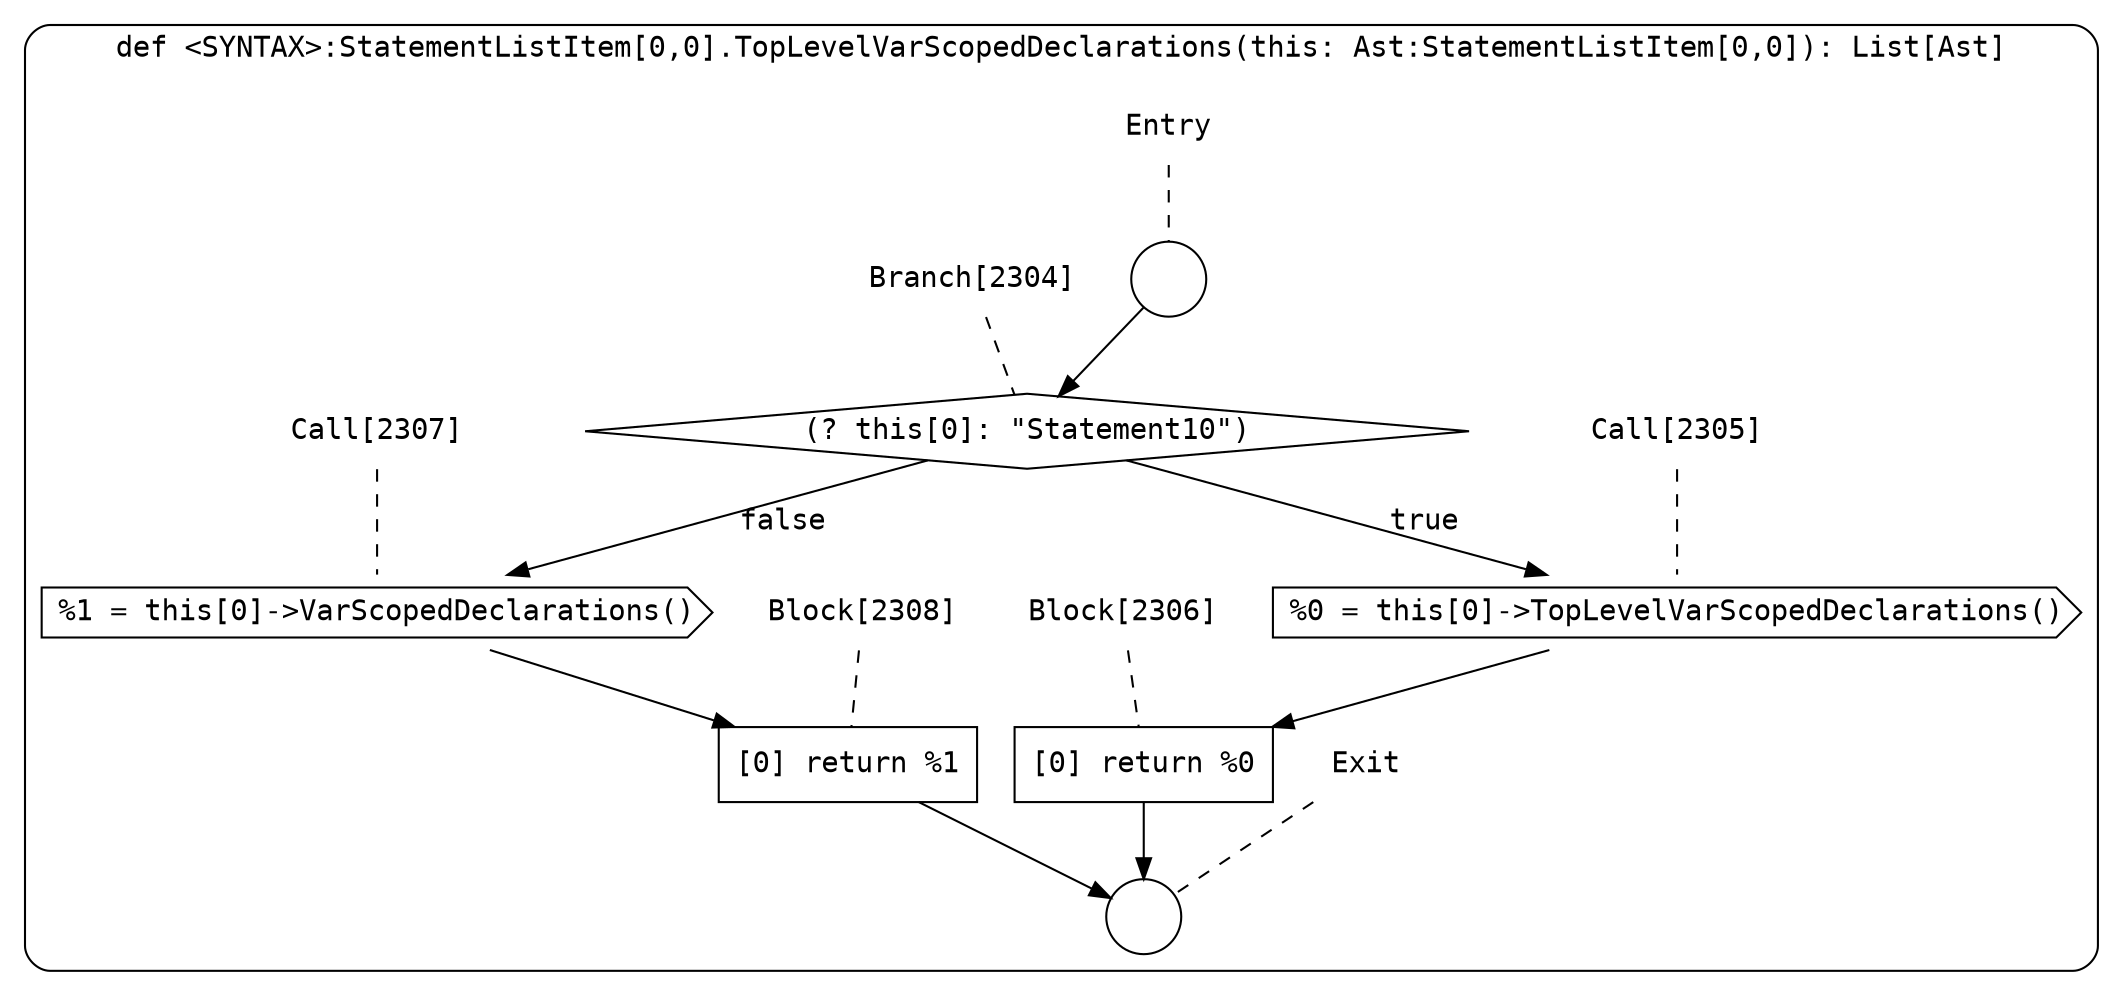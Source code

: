 digraph {
  graph [fontname = "Consolas"]
  node [fontname = "Consolas"]
  edge [fontname = "Consolas"]
  subgraph cluster472 {
    label = "def <SYNTAX>:StatementListItem[0,0].TopLevelVarScopedDeclarations(this: Ast:StatementListItem[0,0]): List[Ast]"
    style = rounded
    cluster472_entry_name [shape=none, label=<<font color="black">Entry</font>>]
    cluster472_entry_name -> cluster472_entry [arrowhead=none, color="black", style=dashed]
    cluster472_entry [shape=circle label=" " color="black" fillcolor="white" style=filled]
    cluster472_entry -> node2304 [color="black"]
    cluster472_exit_name [shape=none, label=<<font color="black">Exit</font>>]
    cluster472_exit_name -> cluster472_exit [arrowhead=none, color="black", style=dashed]
    cluster472_exit [shape=circle label=" " color="black" fillcolor="white" style=filled]
    node2304_name [shape=none, label=<<font color="black">Branch[2304]</font>>]
    node2304_name -> node2304 [arrowhead=none, color="black", style=dashed]
    node2304 [shape=diamond, label=<<font color="black">(? this[0]: &quot;Statement10&quot;)</font>> color="black" fillcolor="white", style=filled]
    node2304 -> node2305 [label=<<font color="black">true</font>> color="black"]
    node2304 -> node2307 [label=<<font color="black">false</font>> color="black"]
    node2305_name [shape=none, label=<<font color="black">Call[2305]</font>>]
    node2305_name -> node2305 [arrowhead=none, color="black", style=dashed]
    node2305 [shape=cds, label=<<font color="black">%0 = this[0]-&gt;TopLevelVarScopedDeclarations()</font>> color="black" fillcolor="white", style=filled]
    node2305 -> node2306 [color="black"]
    node2307_name [shape=none, label=<<font color="black">Call[2307]</font>>]
    node2307_name -> node2307 [arrowhead=none, color="black", style=dashed]
    node2307 [shape=cds, label=<<font color="black">%1 = this[0]-&gt;VarScopedDeclarations()</font>> color="black" fillcolor="white", style=filled]
    node2307 -> node2308 [color="black"]
    node2306_name [shape=none, label=<<font color="black">Block[2306]</font>>]
    node2306_name -> node2306 [arrowhead=none, color="black", style=dashed]
    node2306 [shape=box, label=<<font color="black">[0] return %0<BR ALIGN="LEFT"/></font>> color="black" fillcolor="white", style=filled]
    node2306 -> cluster472_exit [color="black"]
    node2308_name [shape=none, label=<<font color="black">Block[2308]</font>>]
    node2308_name -> node2308 [arrowhead=none, color="black", style=dashed]
    node2308 [shape=box, label=<<font color="black">[0] return %1<BR ALIGN="LEFT"/></font>> color="black" fillcolor="white", style=filled]
    node2308 -> cluster472_exit [color="black"]
  }
}
